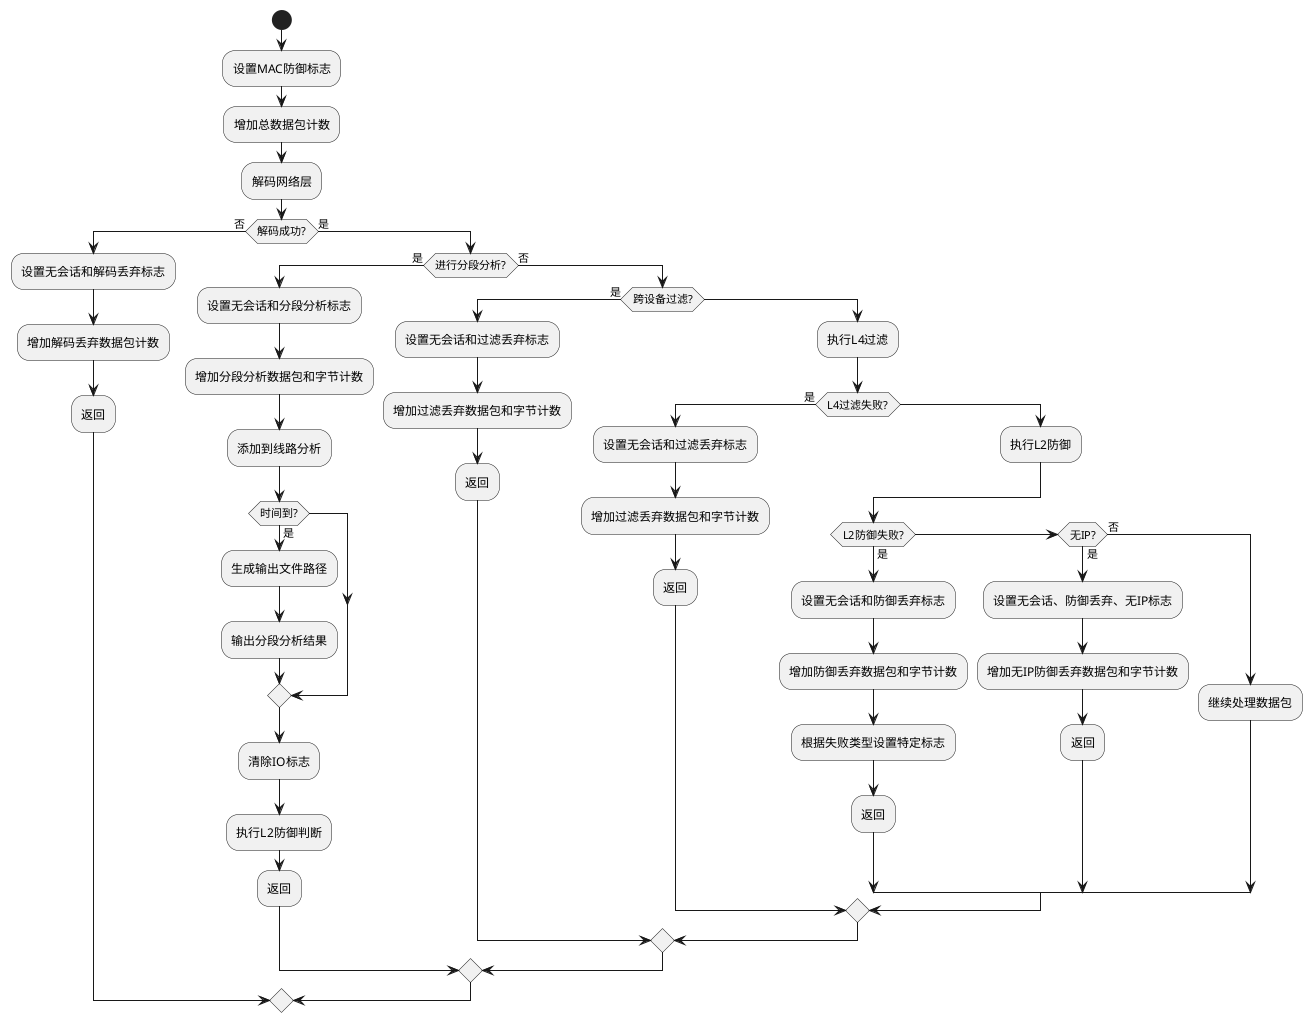 @startuml
start

:设置MAC防御标志;
:增加总数据包计数;
:解码网络层;
if (解码成功?) then (否)
  :设置无会话和解码丢弃标志;
  :增加解码丢弃数据包计数;
  :返回;
else (是)
  if (进行分段分析?) then (是)
    :设置无会话和分段分析标志;
    :增加分段分析数据包和字节计数;
    :添加到线路分析;
    if (时间到?) then (是)
      :生成输出文件路径;
      :输出分段分析结果;
    endif
    :清除IO标志;
    :执行L2防御判断;
    :返回;
  else (否)
    if (跨设备过滤?) then (是)
      :设置无会话和过滤丢弃标志;
      :增加过滤丢弃数据包和字节计数;
      :返回;
    else
      :执行L4过滤;
      if (L4过滤失败?) then (是)
        :设置无会话和过滤丢弃标志;
        :增加过滤丢弃数据包和字节计数;
        :返回;
      else
        :执行L2防御;
        if (L2防御失败?) then (是)
          :设置无会话和防御丢弃标志;
          :增加防御丢弃数据包和字节计数;
          :根据失败类型设置特定标志;
          :返回;
        else if (无IP?) then (是)
          :设置无会话、防御丢弃、无IP标志;
          :增加无IP防御丢弃数据包和字节计数;
          :返回;
        else (否)
          :继续处理数据包;
        endif
      endif
    endif
  endif
endif

@enduml